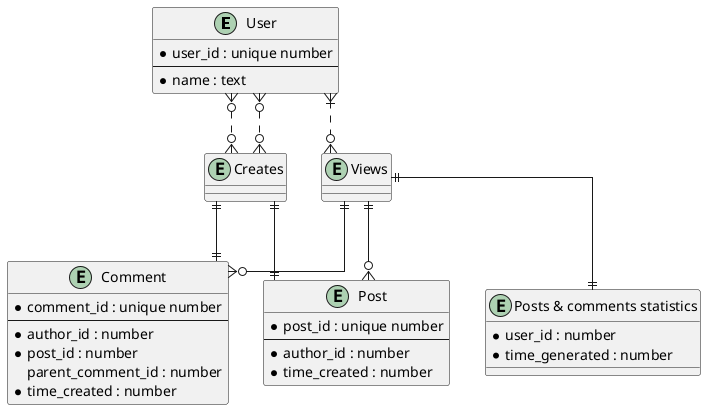 @startuml

skinparam linetype ortho

entity "User" as e01 {
  *user_id : unique number
  --
  *name : text
}

entity "Creates" as e02 {
}

entity "Views" as e06 {
}

entity "Post" as e03 {
  *post_id : unique number
  --
  *author_id : number
  *time_created : number
}

entity "Comment" as e05 {
  *comment_id : unique number
  --
  *author_id : number
  *post_id : number
  parent_comment_id : number
  *time_created : number
}

entity "Posts & comments statistics" as e07 {
  *user_id : number
  *time_generated : number
}

e01 }o..o{ e02
e02 ||--|| e03
e01 }o..o{ e02
e02 ||--|| e05
e01 }|..o{ e06
e06 ||--o{ e03
e06 ||--o{ e05
e06 ||--|| e07

@enduml